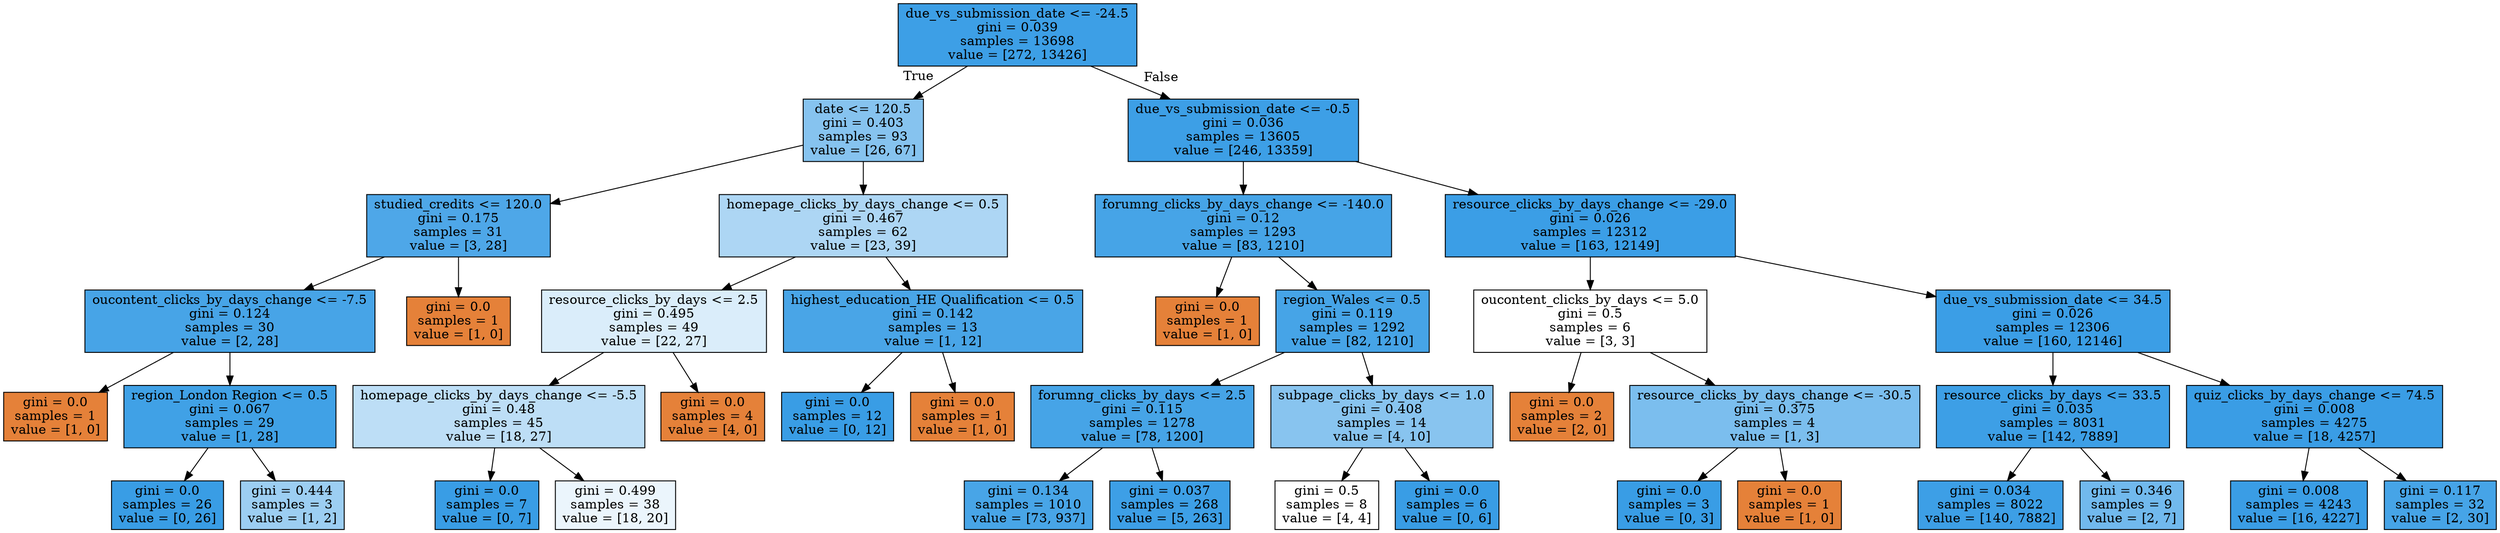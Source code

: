 digraph Tree {
node [shape=box, style="filled", color="black"] ;
0 [label="due_vs_submission_date <= -24.5\ngini = 0.039\nsamples = 13698\nvalue = [272, 13426]", fillcolor="#399de5fa"] ;
1 [label="date <= 120.5\ngini = 0.403\nsamples = 93\nvalue = [26, 67]", fillcolor="#399de59c"] ;
0 -> 1 [labeldistance=2.5, labelangle=45, headlabel="True"] ;
2 [label="studied_credits <= 120.0\ngini = 0.175\nsamples = 31\nvalue = [3, 28]", fillcolor="#399de5e4"] ;
1 -> 2 ;
3 [label="oucontent_clicks_by_days_change <= -7.5\ngini = 0.124\nsamples = 30\nvalue = [2, 28]", fillcolor="#399de5ed"] ;
2 -> 3 ;
4 [label="gini = 0.0\nsamples = 1\nvalue = [1, 0]", fillcolor="#e58139ff"] ;
3 -> 4 ;
5 [label="region_London Region <= 0.5\ngini = 0.067\nsamples = 29\nvalue = [1, 28]", fillcolor="#399de5f6"] ;
3 -> 5 ;
6 [label="gini = 0.0\nsamples = 26\nvalue = [0, 26]", fillcolor="#399de5ff"] ;
5 -> 6 ;
7 [label="gini = 0.444\nsamples = 3\nvalue = [1, 2]", fillcolor="#399de57f"] ;
5 -> 7 ;
8 [label="gini = 0.0\nsamples = 1\nvalue = [1, 0]", fillcolor="#e58139ff"] ;
2 -> 8 ;
9 [label="homepage_clicks_by_days_change <= 0.5\ngini = 0.467\nsamples = 62\nvalue = [23, 39]", fillcolor="#399de569"] ;
1 -> 9 ;
10 [label="resource_clicks_by_days <= 2.5\ngini = 0.495\nsamples = 49\nvalue = [22, 27]", fillcolor="#399de52f"] ;
9 -> 10 ;
11 [label="homepage_clicks_by_days_change <= -5.5\ngini = 0.48\nsamples = 45\nvalue = [18, 27]", fillcolor="#399de555"] ;
10 -> 11 ;
12 [label="gini = 0.0\nsamples = 7\nvalue = [0, 7]", fillcolor="#399de5ff"] ;
11 -> 12 ;
13 [label="gini = 0.499\nsamples = 38\nvalue = [18, 20]", fillcolor="#399de519"] ;
11 -> 13 ;
14 [label="gini = 0.0\nsamples = 4\nvalue = [4, 0]", fillcolor="#e58139ff"] ;
10 -> 14 ;
15 [label="highest_education_HE Qualification <= 0.5\ngini = 0.142\nsamples = 13\nvalue = [1, 12]", fillcolor="#399de5ea"] ;
9 -> 15 ;
16 [label="gini = 0.0\nsamples = 12\nvalue = [0, 12]", fillcolor="#399de5ff"] ;
15 -> 16 ;
17 [label="gini = 0.0\nsamples = 1\nvalue = [1, 0]", fillcolor="#e58139ff"] ;
15 -> 17 ;
18 [label="due_vs_submission_date <= -0.5\ngini = 0.036\nsamples = 13605\nvalue = [246, 13359]", fillcolor="#399de5fa"] ;
0 -> 18 [labeldistance=2.5, labelangle=-45, headlabel="False"] ;
19 [label="forumng_clicks_by_days_change <= -140.0\ngini = 0.12\nsamples = 1293\nvalue = [83, 1210]", fillcolor="#399de5ee"] ;
18 -> 19 ;
20 [label="gini = 0.0\nsamples = 1\nvalue = [1, 0]", fillcolor="#e58139ff"] ;
19 -> 20 ;
21 [label="region_Wales <= 0.5\ngini = 0.119\nsamples = 1292\nvalue = [82, 1210]", fillcolor="#399de5ee"] ;
19 -> 21 ;
22 [label="forumng_clicks_by_days <= 2.5\ngini = 0.115\nsamples = 1278\nvalue = [78, 1200]", fillcolor="#399de5ee"] ;
21 -> 22 ;
23 [label="gini = 0.134\nsamples = 1010\nvalue = [73, 937]", fillcolor="#399de5eb"] ;
22 -> 23 ;
24 [label="gini = 0.037\nsamples = 268\nvalue = [5, 263]", fillcolor="#399de5fa"] ;
22 -> 24 ;
25 [label="subpage_clicks_by_days <= 1.0\ngini = 0.408\nsamples = 14\nvalue = [4, 10]", fillcolor="#399de599"] ;
21 -> 25 ;
26 [label="gini = 0.5\nsamples = 8\nvalue = [4, 4]", fillcolor="#e5813900"] ;
25 -> 26 ;
27 [label="gini = 0.0\nsamples = 6\nvalue = [0, 6]", fillcolor="#399de5ff"] ;
25 -> 27 ;
28 [label="resource_clicks_by_days_change <= -29.0\ngini = 0.026\nsamples = 12312\nvalue = [163, 12149]", fillcolor="#399de5fc"] ;
18 -> 28 ;
29 [label="oucontent_clicks_by_days <= 5.0\ngini = 0.5\nsamples = 6\nvalue = [3, 3]", fillcolor="#e5813900"] ;
28 -> 29 ;
30 [label="gini = 0.0\nsamples = 2\nvalue = [2, 0]", fillcolor="#e58139ff"] ;
29 -> 30 ;
31 [label="resource_clicks_by_days_change <= -30.5\ngini = 0.375\nsamples = 4\nvalue = [1, 3]", fillcolor="#399de5aa"] ;
29 -> 31 ;
32 [label="gini = 0.0\nsamples = 3\nvalue = [0, 3]", fillcolor="#399de5ff"] ;
31 -> 32 ;
33 [label="gini = 0.0\nsamples = 1\nvalue = [1, 0]", fillcolor="#e58139ff"] ;
31 -> 33 ;
34 [label="due_vs_submission_date <= 34.5\ngini = 0.026\nsamples = 12306\nvalue = [160, 12146]", fillcolor="#399de5fc"] ;
28 -> 34 ;
35 [label="resource_clicks_by_days <= 33.5\ngini = 0.035\nsamples = 8031\nvalue = [142, 7889]", fillcolor="#399de5fa"] ;
34 -> 35 ;
36 [label="gini = 0.034\nsamples = 8022\nvalue = [140, 7882]", fillcolor="#399de5fa"] ;
35 -> 36 ;
37 [label="gini = 0.346\nsamples = 9\nvalue = [2, 7]", fillcolor="#399de5b6"] ;
35 -> 37 ;
38 [label="quiz_clicks_by_days_change <= 74.5\ngini = 0.008\nsamples = 4275\nvalue = [18, 4257]", fillcolor="#399de5fe"] ;
34 -> 38 ;
39 [label="gini = 0.008\nsamples = 4243\nvalue = [16, 4227]", fillcolor="#399de5fe"] ;
38 -> 39 ;
40 [label="gini = 0.117\nsamples = 32\nvalue = [2, 30]", fillcolor="#399de5ee"] ;
38 -> 40 ;
}